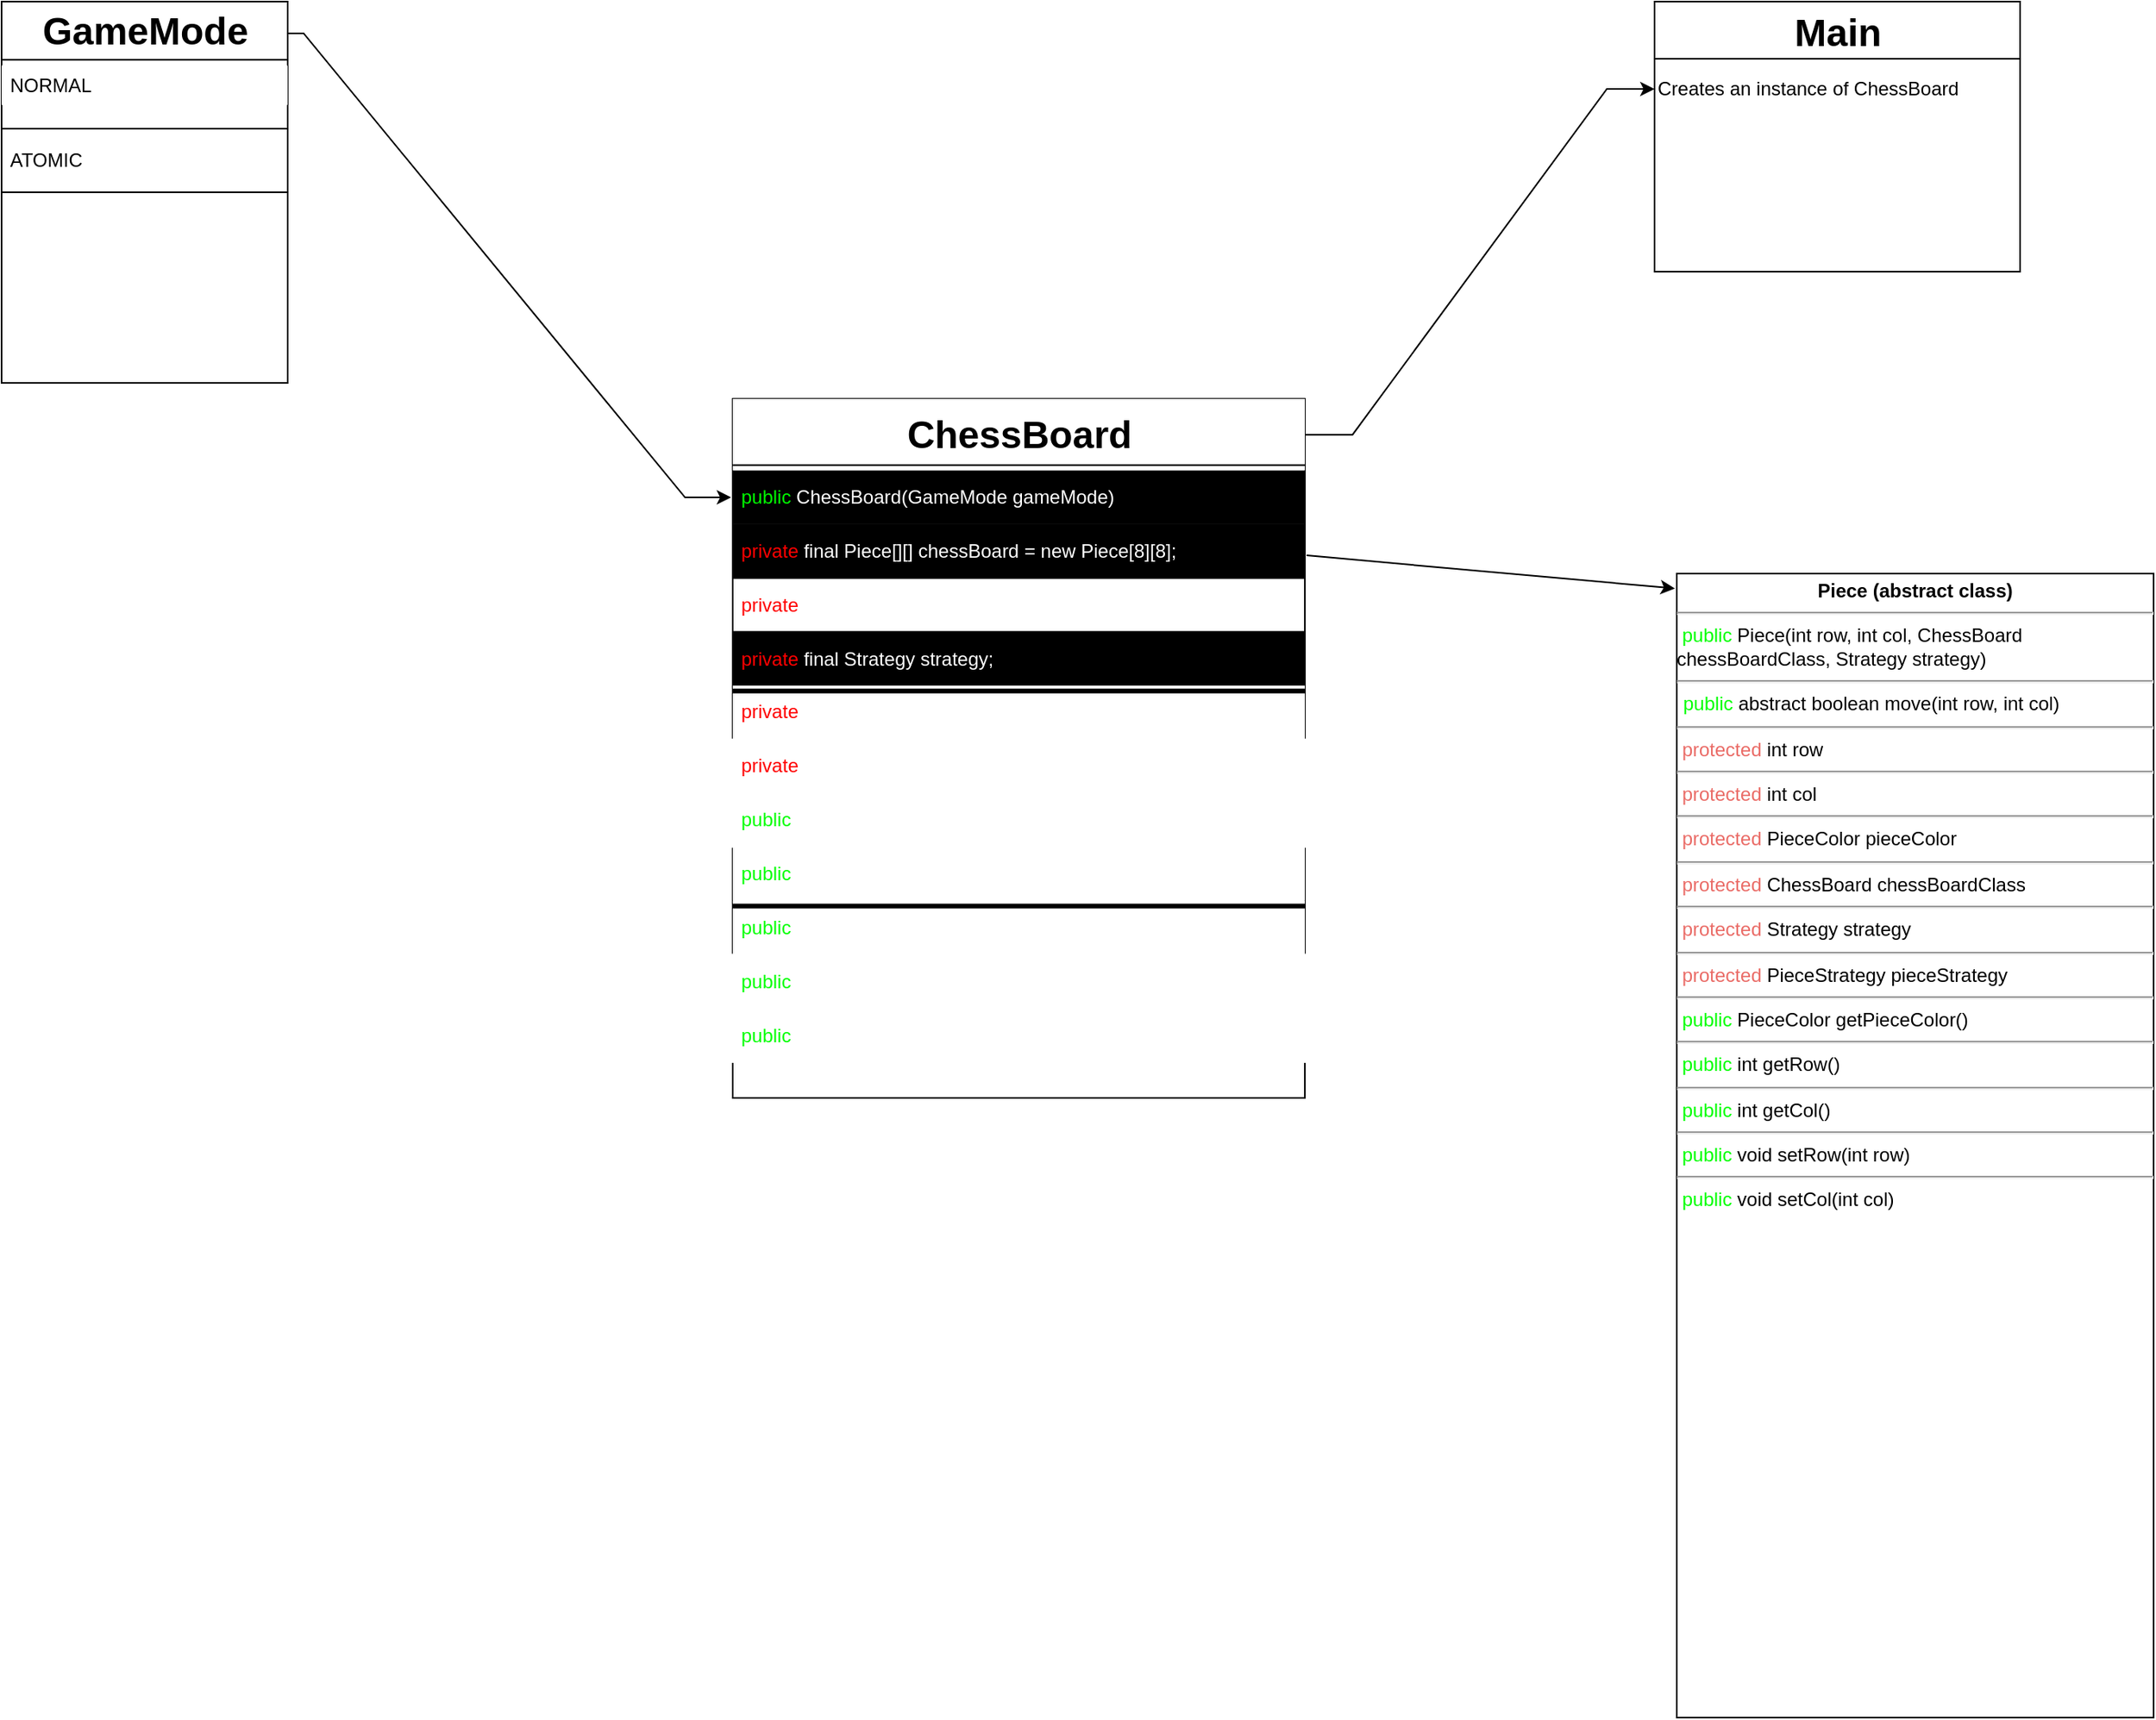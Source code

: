 <mxfile version="21.4.1" type="github">
  <diagram id="C5RBs43oDa-KdzZeNtuy" name="Page-1">
    <mxGraphModel dx="2817" dy="2435" grid="1" gridSize="10" guides="1" tooltips="1" connect="1" arrows="1" fold="1" page="1" pageScale="1" pageWidth="827" pageHeight="1169" math="0" shadow="0">
      <root>
        <mxCell id="WIyWlLk6GJQsqaUBKTNV-0" />
        <mxCell id="WIyWlLk6GJQsqaUBKTNV-1" parent="WIyWlLk6GJQsqaUBKTNV-0" />
        <mxCell id="ac1qyCbTUyct5T3TFnsW-7" value="&lt;h3 style=&quot;text-align: center;&quot;&gt;&lt;br&gt;&lt;/h3&gt;&lt;div&gt;&lt;/div&gt;" style="verticalAlign=middle;align=left;overflow=fill;html=1;whiteSpace=wrap;horizontal=1;labelPosition=center;verticalLabelPosition=middle;strokeWidth=1;strokeColor=default;rounded=0;shadow=0;gradientColor=none;fillColor=none;container=1;" vertex="1" parent="WIyWlLk6GJQsqaUBKTNV-1">
          <mxGeometry x="-250" y="-130" width="360" height="440" as="geometry">
            <mxRectangle x="-210" y="-70" width="350" height="340" as="alternateBounds" />
          </mxGeometry>
        </mxCell>
        <UserObject label="&lt;font color=&quot;#ffffff&quot;&gt;&lt;br&gt;&lt;/font&gt;" placeholders="1" name="Variable" id="ac1qyCbTUyct5T3TFnsW-46">
          <mxCell style="text;html=1;align=left;verticalAlign=middle;whiteSpace=wrap;overflow=hidden;" vertex="1" parent="ac1qyCbTUyct5T3TFnsW-7">
            <mxGeometry y="389.231" width="360" height="22.564" as="geometry" />
          </mxCell>
        </UserObject>
        <mxCell id="ac1qyCbTUyct5T3TFnsW-47" value="ChessBoard" style="text;strokeColor=none;fillColor=default;html=1;fontSize=24;fontStyle=1;verticalAlign=middle;align=center;" vertex="1" parent="ac1qyCbTUyct5T3TFnsW-7">
          <mxGeometry width="360" height="45.128" as="geometry" />
        </mxCell>
        <UserObject label="&amp;nbsp;&lt;font color=&quot;#00ff00&quot;&gt;public &lt;/font&gt;ChessBoard(GameMode gameMode)" placeholders="1" name="Variable" id="ac1qyCbTUyct5T3TFnsW-48">
          <mxCell style="text;html=1;strokeColor=none;fillColor=#000000;align=left;verticalAlign=middle;whiteSpace=wrap;overflow=hidden;fontColor=#ffffff;strokeWidth=1;perimeterSpacing=1;" vertex="1" parent="ac1qyCbTUyct5T3TFnsW-7">
            <mxGeometry y="45.128" width="360" height="33.846" as="geometry" />
          </mxCell>
        </UserObject>
        <UserObject label="&amp;nbsp;&lt;font color=&quot;#ff0000&quot;&gt;private &lt;/font&gt;final Piece[][] chessBoard = new Piece[8][8];" placeholders="1" name="Variable" id="ac1qyCbTUyct5T3TFnsW-49">
          <mxCell style="text;html=1;strokeColor=none;fillColor=#000000;align=left;verticalAlign=middle;whiteSpace=wrap;overflow=hidden;fontColor=#ffffff;strokeWidth=1;" vertex="1" parent="ac1qyCbTUyct5T3TFnsW-7">
            <mxGeometry y="78.974" width="360" height="33.846" as="geometry" />
          </mxCell>
        </UserObject>
        <UserObject label="&amp;nbsp;&lt;font color=&quot;#ff0000&quot;&gt;private &lt;/font&gt;PieceColor turn;" placeholders="1" name="Variable" id="ac1qyCbTUyct5T3TFnsW-61">
          <mxCell style="text;html=1;strokeColor=default;fillColor=default;align=left;verticalAlign=middle;whiteSpace=wrap;overflow=hidden;fontColor=#ffffff;strokeWidth=1;" vertex="1" parent="ac1qyCbTUyct5T3TFnsW-7">
            <mxGeometry y="112.821" width="360" height="33.846" as="geometry" />
          </mxCell>
        </UserObject>
        <UserObject label="&amp;nbsp;&lt;font color=&quot;#ff0000&quot;&gt;private &lt;/font&gt;void createChessBoard(Piece[][] methodChessBoard)" placeholders="1" name="Variable" id="ac1qyCbTUyct5T3TFnsW-62">
          <mxCell style="text;html=1;strokeColor=none;fillColor=default;align=left;verticalAlign=middle;whiteSpace=wrap;overflow=hidden;fontColor=#ffffff;strokeWidth=1;" vertex="1" parent="ac1qyCbTUyct5T3TFnsW-7">
            <mxGeometry y="180.513" width="360" height="33.846" as="geometry" />
          </mxCell>
        </UserObject>
        <UserObject label="&amp;nbsp;&lt;font color=&quot;#ff0000&quot;&gt;private &lt;/font&gt;final Strategy strategy;" placeholders="1" name="Variable" id="ac1qyCbTUyct5T3TFnsW-63">
          <mxCell style="text;html=1;strokeColor=none;fillColor=#000000;align=left;verticalAlign=middle;whiteSpace=wrap;overflow=hidden;fontColor=#ffffff;strokeWidth=1;" vertex="1" parent="ac1qyCbTUyct5T3TFnsW-7">
            <mxGeometry y="146.667" width="360" height="33.846" as="geometry" />
          </mxCell>
        </UserObject>
        <UserObject label="&amp;nbsp;&lt;font color=&quot;#ff0000&quot;&gt;private &lt;/font&gt;Strategy updateStrategy(GameMode gameMode)" placeholders="1" name="Variable" id="ac1qyCbTUyct5T3TFnsW-64">
          <mxCell style="text;html=1;strokeColor=#FFFFFF;fillColor=default;align=left;verticalAlign=middle;whiteSpace=wrap;overflow=hidden;fontColor=#ffffff;strokeWidth=1;" vertex="1" parent="ac1qyCbTUyct5T3TFnsW-7">
            <mxGeometry y="214.359" width="360" height="33.846" as="geometry" />
          </mxCell>
        </UserObject>
        <UserObject label="&amp;nbsp;&lt;font color=&quot;#00ff00&quot;&gt;public &lt;/font&gt;void printChessBoard()" placeholders="1" name="Variable" id="ac1qyCbTUyct5T3TFnsW-65">
          <mxCell style="text;html=1;strokeColor=#FFFFFF;fillColor=default;align=left;verticalAlign=middle;whiteSpace=wrap;overflow=hidden;fontColor=#ffffff;strokeWidth=1;" vertex="1" parent="ac1qyCbTUyct5T3TFnsW-7">
            <mxGeometry y="248.205" width="360" height="33.846" as="geometry" />
          </mxCell>
        </UserObject>
        <UserObject label="&amp;nbsp;&lt;font color=&quot;#00ff00&quot;&gt;public &lt;/font&gt;void move(int row1, int col1, int row2, int col2)" placeholders="1" name="Variable" id="ac1qyCbTUyct5T3TFnsW-66">
          <mxCell style="text;html=1;strokeColor=none;fillColor=default;align=left;verticalAlign=middle;whiteSpace=wrap;overflow=hidden;fontColor=#ffffff;strokeWidth=1;" vertex="1" parent="ac1qyCbTUyct5T3TFnsW-7">
            <mxGeometry y="282.051" width="360" height="33.846" as="geometry" />
          </mxCell>
        </UserObject>
        <UserObject label="&amp;nbsp;&lt;font color=&quot;#00ff00&quot;&gt;public &lt;/font&gt;Piece[][] getChessBoard()" placeholders="1" name="Variable" id="ac1qyCbTUyct5T3TFnsW-67">
          <mxCell style="text;html=1;strokeColor=#FFFFFF;fillColor=default;align=left;verticalAlign=middle;whiteSpace=wrap;overflow=hidden;fontColor=#ffffff;strokeWidth=1;" vertex="1" parent="ac1qyCbTUyct5T3TFnsW-7">
            <mxGeometry y="349.744" width="360" height="33.846" as="geometry" />
          </mxCell>
        </UserObject>
        <UserObject label="&amp;nbsp;&lt;font color=&quot;#00ff00&quot;&gt;public &lt;/font&gt;void nextTurn()" placeholders="1" name="Variable" id="ac1qyCbTUyct5T3TFnsW-69">
          <mxCell style="text;html=1;strokeColor=#FFFFFF;fillColor=default;align=left;verticalAlign=middle;whiteSpace=wrap;overflow=hidden;fontColor=#ffffff;strokeWidth=1;" vertex="1" parent="ac1qyCbTUyct5T3TFnsW-7">
            <mxGeometry y="383.59" width="360" height="33.846" as="geometry" />
          </mxCell>
        </UserObject>
        <mxCell id="ac1qyCbTUyct5T3TFnsW-72" value="" style="line;strokeWidth=3;fillColor=none;align=left;verticalAlign=middle;spacingTop=-1;spacingLeft=3;spacingRight=3;rotatable=0;labelPosition=right;points=[];portConstraint=eastwest;strokeColor=inherit;" vertex="1" parent="ac1qyCbTUyct5T3TFnsW-7">
          <mxGeometry y="72.202" width="360" height="6.769" as="geometry" />
        </mxCell>
        <mxCell id="ac1qyCbTUyct5T3TFnsW-73" value="" style="line;strokeWidth=1;fillColor=none;align=left;verticalAlign=middle;spacingTop=-1;spacingLeft=3;spacingRight=3;rotatable=0;labelPosition=right;points=[];portConstraint=eastwest;strokeColor=inherit;" vertex="1" parent="ac1qyCbTUyct5T3TFnsW-7">
          <mxGeometry y="38.356" width="360" height="6.769" as="geometry" />
        </mxCell>
        <mxCell id="ac1qyCbTUyct5T3TFnsW-76" value="" style="line;strokeWidth=3;fillColor=none;align=left;verticalAlign=middle;spacingTop=-1;spacingLeft=3;spacingRight=3;rotatable=0;labelPosition=right;points=[];portConstraint=eastwest;strokeColor=inherit;" vertex="1" parent="ac1qyCbTUyct5T3TFnsW-7">
          <mxGeometry y="180.51" width="360" height="6.769" as="geometry" />
        </mxCell>
        <UserObject label="&amp;nbsp;&lt;font color=&quot;#00ff00&quot;&gt;public &lt;/font&gt;void getTurn()" placeholders="1" name="Variable" id="ac1qyCbTUyct5T3TFnsW-77">
          <mxCell style="text;html=1;strokeColor=none;fillColor=default;align=left;verticalAlign=middle;whiteSpace=wrap;overflow=hidden;fontColor=#ffffff;strokeWidth=1;" vertex="1" parent="ac1qyCbTUyct5T3TFnsW-7">
            <mxGeometry y="315.897" width="360" height="33.846" as="geometry" />
          </mxCell>
        </UserObject>
        <mxCell id="ac1qyCbTUyct5T3TFnsW-78" value="" style="line;strokeWidth=3;fillColor=none;align=left;verticalAlign=middle;spacingTop=-1;spacingLeft=3;spacingRight=3;rotatable=0;labelPosition=right;points=[];portConstraint=eastwest;strokeColor=inherit;" vertex="1" parent="ac1qyCbTUyct5T3TFnsW-7">
          <mxGeometry y="315.895" width="360" height="6.769" as="geometry" />
        </mxCell>
        <mxCell id="ac1qyCbTUyct5T3TFnsW-71" style="edgeStyle=entityRelationEdgeStyle;rounded=0;orthogonalLoop=1;jettySize=auto;html=1;exitX=0.889;exitY=0.522;exitDx=0;exitDy=0;exitPerimeter=0;" edge="1" parent="WIyWlLk6GJQsqaUBKTNV-1" source="ac1qyCbTUyct5T3TFnsW-80" target="ac1qyCbTUyct5T3TFnsW-48">
          <mxGeometry relative="1" as="geometry">
            <mxPoint x="-520" y="-193.5" as="sourcePoint" />
          </mxGeometry>
        </mxCell>
        <mxCell id="ac1qyCbTUyct5T3TFnsW-24" value="&lt;p style=&quot;margin:0px;margin-top:4px;text-align:center;&quot;&gt;&lt;b&gt;Piece (abstract class)&lt;/b&gt;&lt;/p&gt;&lt;hr&gt;&amp;nbsp;&lt;font color=&quot;#00ff00&quot;&gt;public &lt;/font&gt;Piece(int row, int col, ChessBoard chessBoardClass, Strategy strategy)&lt;br&gt;&lt;hr&gt;&lt;p style=&quot;margin:0px;margin-left:4px;&quot;&gt;&lt;font style=&quot;background-color: initial;&quot; color=&quot;#00ff00&quot;&gt;public &lt;/font&gt;&lt;span style=&quot;background-color: initial;&quot;&gt;abstract boolean move(int row, int col)&lt;/span&gt;&lt;br&gt;&lt;/p&gt;&lt;hr&gt;&lt;font color=&quot;#ea6b66&quot;&gt;&amp;nbsp;protected &lt;/font&gt;int row&lt;br&gt;&lt;hr&gt;&lt;font color=&quot;#ea6b66&quot;&gt;&amp;nbsp;protected &lt;/font&gt;int col&lt;br&gt;&lt;hr&gt;&lt;font color=&quot;#ea6b66&quot;&gt;&amp;nbsp;protected &lt;/font&gt;PieceColor pieceColor&lt;br&gt;&lt;hr&gt;&lt;font color=&quot;#ea6b66&quot;&gt;&amp;nbsp;protected &lt;/font&gt;ChessBoard chessBoardClass&lt;br&gt;&lt;hr&gt;&lt;font color=&quot;#ea6b66&quot;&gt;&amp;nbsp;protected &lt;/font&gt;Strategy strategy&lt;br&gt;&lt;hr&gt;&lt;font color=&quot;#ea6b66&quot;&gt;&amp;nbsp;protected &lt;/font&gt;PieceStrategy pieceStrategy&lt;br&gt;&lt;hr&gt;&amp;nbsp;&lt;font color=&quot;#00ff00&quot;&gt;public &lt;/font&gt;PieceColor getPieceColor()&lt;br&gt;&lt;hr&gt;&amp;nbsp;&lt;font color=&quot;#00ff00&quot;&gt;public &lt;/font&gt;int getRow()&lt;br&gt;&lt;hr&gt;&amp;nbsp;&lt;font color=&quot;#00ff00&quot;&gt;public &lt;/font&gt;int getCol()&lt;br&gt;&lt;hr&gt;&amp;nbsp;&lt;font color=&quot;#00ff00&quot;&gt;public &lt;/font&gt;void setRow(int row)&lt;br&gt;&lt;hr&gt;&amp;nbsp;&lt;font color=&quot;#00ff00&quot;&gt;public &lt;/font&gt;void setCol(int col)" style="verticalAlign=top;align=left;overflow=fill;fontSize=12;fontFamily=Helvetica;html=1;whiteSpace=wrap;" vertex="1" parent="WIyWlLk6GJQsqaUBKTNV-1">
          <mxGeometry x="344" y="-20" width="300" height="720" as="geometry" />
        </mxCell>
        <mxCell id="ac1qyCbTUyct5T3TFnsW-32" value="" style="edgeStyle=none;orthogonalLoop=1;jettySize=auto;html=1;rounded=0;exitX=1.003;exitY=0.224;exitDx=0;exitDy=0;exitPerimeter=0;entryX=-0.004;entryY=0.013;entryDx=0;entryDy=0;entryPerimeter=0;" edge="1" parent="WIyWlLk6GJQsqaUBKTNV-1" source="ac1qyCbTUyct5T3TFnsW-7" target="ac1qyCbTUyct5T3TFnsW-24">
          <mxGeometry width="80" relative="1" as="geometry">
            <mxPoint x="350" y="40.0" as="sourcePoint" />
            <mxPoint x="430" y="40.0" as="targetPoint" />
            <Array as="points" />
          </mxGeometry>
        </mxCell>
        <mxCell id="ac1qyCbTUyct5T3TFnsW-79" value="" style="html=1;whiteSpace=wrap;container=1;" vertex="1" parent="WIyWlLk6GJQsqaUBKTNV-1">
          <mxGeometry x="-710" y="-380" width="180" height="240" as="geometry" />
        </mxCell>
        <UserObject label="&amp;nbsp;NORMAL" placeholders="1" name="Variable" id="ac1qyCbTUyct5T3TFnsW-81">
          <mxCell style="text;html=1;strokeColor=none;fillColor=default;align=left;verticalAlign=middle;whiteSpace=wrap;overflow=hidden;" vertex="1" parent="ac1qyCbTUyct5T3TFnsW-79">
            <mxGeometry y="40.237" width="180" height="24.828" as="geometry" />
          </mxCell>
        </UserObject>
        <mxCell id="ac1qyCbTUyct5T3TFnsW-82" value="" style="line;strokeWidth=1;fillColor=none;align=left;verticalAlign=middle;spacingTop=-1;spacingLeft=3;spacingRight=3;rotatable=0;labelPosition=right;points=[];portConstraint=eastwest;strokeColor=inherit;" vertex="1" parent="ac1qyCbTUyct5T3TFnsW-79">
          <mxGeometry y="33.103" width="180" height="7.134" as="geometry" />
        </mxCell>
        <UserObject label="&amp;nbsp;ATOMIC" placeholders="1" name="Variable" id="ac1qyCbTUyct5T3TFnsW-83">
          <mxCell style="text;html=1;strokeColor=default;fillColor=default;align=left;verticalAlign=middle;whiteSpace=wrap;overflow=hidden;" vertex="1" parent="ac1qyCbTUyct5T3TFnsW-79">
            <mxGeometry y="80" width="180" height="40" as="geometry" />
          </mxCell>
        </UserObject>
        <mxCell id="ac1qyCbTUyct5T3TFnsW-80" value="GameMode" style="text;strokeColor=none;fillColor=none;html=1;fontSize=24;fontStyle=1;verticalAlign=middle;align=center;" vertex="1" parent="ac1qyCbTUyct5T3TFnsW-79">
          <mxGeometry y="5.678" width="180" height="27.429" as="geometry" />
        </mxCell>
        <mxCell id="ac1qyCbTUyct5T3TFnsW-85" value="" style="html=1;whiteSpace=wrap;container=1;" vertex="1" parent="WIyWlLk6GJQsqaUBKTNV-1">
          <mxGeometry x="330" y="-380" width="230" height="170" as="geometry" />
        </mxCell>
        <mxCell id="ac1qyCbTUyct5T3TFnsW-89" value="Main" style="text;strokeColor=none;fillColor=none;html=1;fontSize=24;fontStyle=1;verticalAlign=middle;align=center;" vertex="1" parent="ac1qyCbTUyct5T3TFnsW-85">
          <mxGeometry width="230" height="40" as="geometry" />
        </mxCell>
        <mxCell id="ac1qyCbTUyct5T3TFnsW-90" value="" style="line;strokeWidth=1;fillColor=none;align=left;verticalAlign=middle;spacingTop=-1;spacingLeft=3;spacingRight=3;rotatable=0;labelPosition=right;points=[];portConstraint=eastwest;strokeColor=inherit;" vertex="1" parent="ac1qyCbTUyct5T3TFnsW-85">
          <mxGeometry y="32" width="230" height="8" as="geometry" />
        </mxCell>
        <mxCell id="ac1qyCbTUyct5T3TFnsW-91" value="Creates an instance of ChessBoard" style="text;html=1;strokeColor=none;fillColor=none;align=left;verticalAlign=middle;whiteSpace=wrap;rounded=0;" vertex="1" parent="ac1qyCbTUyct5T3TFnsW-85">
          <mxGeometry y="40" width="230" height="30" as="geometry" />
        </mxCell>
        <mxCell id="ac1qyCbTUyct5T3TFnsW-92" style="edgeStyle=entityRelationEdgeStyle;rounded=0;orthogonalLoop=1;jettySize=auto;html=1;" edge="1" parent="WIyWlLk6GJQsqaUBKTNV-1" source="ac1qyCbTUyct5T3TFnsW-47" target="ac1qyCbTUyct5T3TFnsW-91">
          <mxGeometry relative="1" as="geometry" />
        </mxCell>
      </root>
    </mxGraphModel>
  </diagram>
</mxfile>
